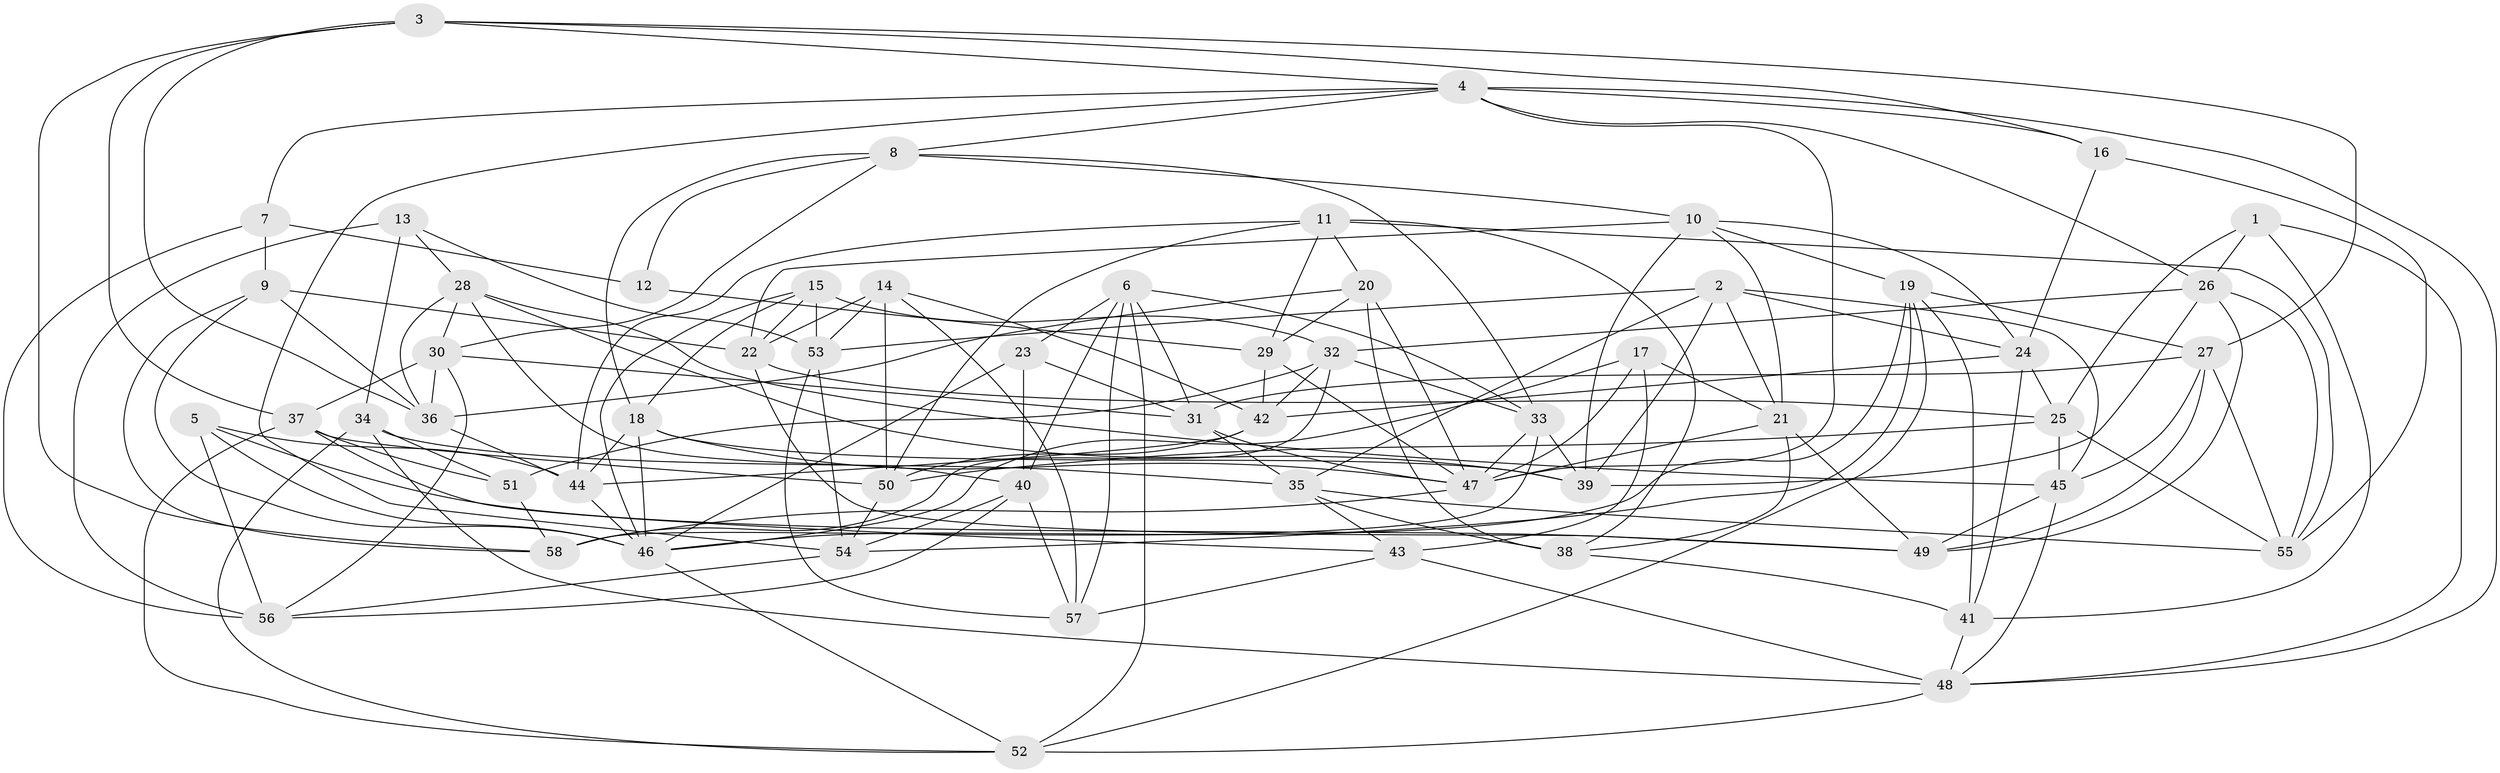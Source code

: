 // original degree distribution, {4: 1.0}
// Generated by graph-tools (version 1.1) at 2025/27/03/09/25 03:27:02]
// undirected, 58 vertices, 164 edges
graph export_dot {
graph [start="1"]
  node [color=gray90,style=filled];
  1;
  2;
  3;
  4;
  5;
  6;
  7;
  8;
  9;
  10;
  11;
  12;
  13;
  14;
  15;
  16;
  17;
  18;
  19;
  20;
  21;
  22;
  23;
  24;
  25;
  26;
  27;
  28;
  29;
  30;
  31;
  32;
  33;
  34;
  35;
  36;
  37;
  38;
  39;
  40;
  41;
  42;
  43;
  44;
  45;
  46;
  47;
  48;
  49;
  50;
  51;
  52;
  53;
  54;
  55;
  56;
  57;
  58;
  1 -- 25 [weight=1.0];
  1 -- 26 [weight=1.0];
  1 -- 41 [weight=1.0];
  1 -- 48 [weight=1.0];
  2 -- 21 [weight=1.0];
  2 -- 24 [weight=1.0];
  2 -- 35 [weight=1.0];
  2 -- 39 [weight=1.0];
  2 -- 45 [weight=1.0];
  2 -- 53 [weight=1.0];
  3 -- 4 [weight=1.0];
  3 -- 16 [weight=1.0];
  3 -- 27 [weight=1.0];
  3 -- 36 [weight=1.0];
  3 -- 37 [weight=1.0];
  3 -- 58 [weight=1.0];
  4 -- 7 [weight=2.0];
  4 -- 8 [weight=1.0];
  4 -- 16 [weight=1.0];
  4 -- 26 [weight=1.0];
  4 -- 47 [weight=2.0];
  4 -- 48 [weight=1.0];
  4 -- 54 [weight=1.0];
  5 -- 44 [weight=1.0];
  5 -- 46 [weight=1.0];
  5 -- 49 [weight=1.0];
  5 -- 56 [weight=1.0];
  6 -- 23 [weight=1.0];
  6 -- 31 [weight=1.0];
  6 -- 33 [weight=1.0];
  6 -- 40 [weight=1.0];
  6 -- 52 [weight=1.0];
  6 -- 57 [weight=1.0];
  7 -- 9 [weight=2.0];
  7 -- 12 [weight=1.0];
  7 -- 56 [weight=1.0];
  8 -- 10 [weight=1.0];
  8 -- 12 [weight=1.0];
  8 -- 18 [weight=1.0];
  8 -- 30 [weight=1.0];
  8 -- 33 [weight=1.0];
  9 -- 22 [weight=1.0];
  9 -- 36 [weight=1.0];
  9 -- 46 [weight=1.0];
  9 -- 58 [weight=1.0];
  10 -- 19 [weight=1.0];
  10 -- 21 [weight=1.0];
  10 -- 22 [weight=1.0];
  10 -- 24 [weight=1.0];
  10 -- 39 [weight=1.0];
  11 -- 20 [weight=1.0];
  11 -- 29 [weight=1.0];
  11 -- 38 [weight=1.0];
  11 -- 44 [weight=1.0];
  11 -- 50 [weight=1.0];
  11 -- 55 [weight=1.0];
  12 -- 29 [weight=2.0];
  13 -- 28 [weight=1.0];
  13 -- 34 [weight=1.0];
  13 -- 53 [weight=1.0];
  13 -- 56 [weight=1.0];
  14 -- 22 [weight=1.0];
  14 -- 42 [weight=1.0];
  14 -- 50 [weight=1.0];
  14 -- 53 [weight=1.0];
  14 -- 57 [weight=2.0];
  15 -- 18 [weight=1.0];
  15 -- 22 [weight=1.0];
  15 -- 32 [weight=1.0];
  15 -- 46 [weight=2.0];
  15 -- 53 [weight=1.0];
  16 -- 24 [weight=1.0];
  16 -- 55 [weight=1.0];
  17 -- 21 [weight=1.0];
  17 -- 43 [weight=1.0];
  17 -- 46 [weight=1.0];
  17 -- 47 [weight=1.0];
  18 -- 39 [weight=1.0];
  18 -- 44 [weight=1.0];
  18 -- 46 [weight=1.0];
  18 -- 47 [weight=1.0];
  19 -- 27 [weight=1.0];
  19 -- 41 [weight=1.0];
  19 -- 46 [weight=1.0];
  19 -- 52 [weight=1.0];
  19 -- 54 [weight=1.0];
  20 -- 29 [weight=1.0];
  20 -- 36 [weight=1.0];
  20 -- 38 [weight=2.0];
  20 -- 47 [weight=1.0];
  21 -- 38 [weight=1.0];
  21 -- 47 [weight=1.0];
  21 -- 49 [weight=1.0];
  22 -- 25 [weight=1.0];
  22 -- 49 [weight=1.0];
  23 -- 31 [weight=1.0];
  23 -- 40 [weight=1.0];
  23 -- 46 [weight=1.0];
  24 -- 25 [weight=1.0];
  24 -- 41 [weight=1.0];
  24 -- 42 [weight=1.0];
  25 -- 45 [weight=1.0];
  25 -- 50 [weight=1.0];
  25 -- 55 [weight=1.0];
  26 -- 32 [weight=1.0];
  26 -- 39 [weight=1.0];
  26 -- 49 [weight=1.0];
  26 -- 55 [weight=1.0];
  27 -- 31 [weight=1.0];
  27 -- 45 [weight=1.0];
  27 -- 49 [weight=1.0];
  27 -- 55 [weight=1.0];
  28 -- 30 [weight=1.0];
  28 -- 36 [weight=1.0];
  28 -- 39 [weight=1.0];
  28 -- 40 [weight=1.0];
  28 -- 45 [weight=1.0];
  29 -- 42 [weight=1.0];
  29 -- 47 [weight=1.0];
  30 -- 31 [weight=1.0];
  30 -- 36 [weight=1.0];
  30 -- 37 [weight=1.0];
  30 -- 56 [weight=1.0];
  31 -- 35 [weight=1.0];
  31 -- 47 [weight=1.0];
  32 -- 33 [weight=1.0];
  32 -- 42 [weight=1.0];
  32 -- 51 [weight=1.0];
  32 -- 58 [weight=1.0];
  33 -- 39 [weight=1.0];
  33 -- 47 [weight=1.0];
  33 -- 58 [weight=1.0];
  34 -- 35 [weight=1.0];
  34 -- 48 [weight=2.0];
  34 -- 51 [weight=1.0];
  34 -- 52 [weight=1.0];
  35 -- 38 [weight=1.0];
  35 -- 43 [weight=1.0];
  35 -- 55 [weight=1.0];
  36 -- 44 [weight=1.0];
  37 -- 43 [weight=1.0];
  37 -- 50 [weight=1.0];
  37 -- 51 [weight=1.0];
  37 -- 52 [weight=1.0];
  38 -- 41 [weight=1.0];
  40 -- 54 [weight=1.0];
  40 -- 56 [weight=1.0];
  40 -- 57 [weight=1.0];
  41 -- 48 [weight=2.0];
  42 -- 44 [weight=1.0];
  42 -- 50 [weight=1.0];
  43 -- 48 [weight=2.0];
  43 -- 57 [weight=1.0];
  44 -- 46 [weight=1.0];
  45 -- 48 [weight=1.0];
  45 -- 49 [weight=1.0];
  46 -- 52 [weight=1.0];
  47 -- 58 [weight=1.0];
  48 -- 52 [weight=1.0];
  50 -- 54 [weight=1.0];
  51 -- 58 [weight=1.0];
  53 -- 54 [weight=1.0];
  53 -- 57 [weight=1.0];
  54 -- 56 [weight=1.0];
}
